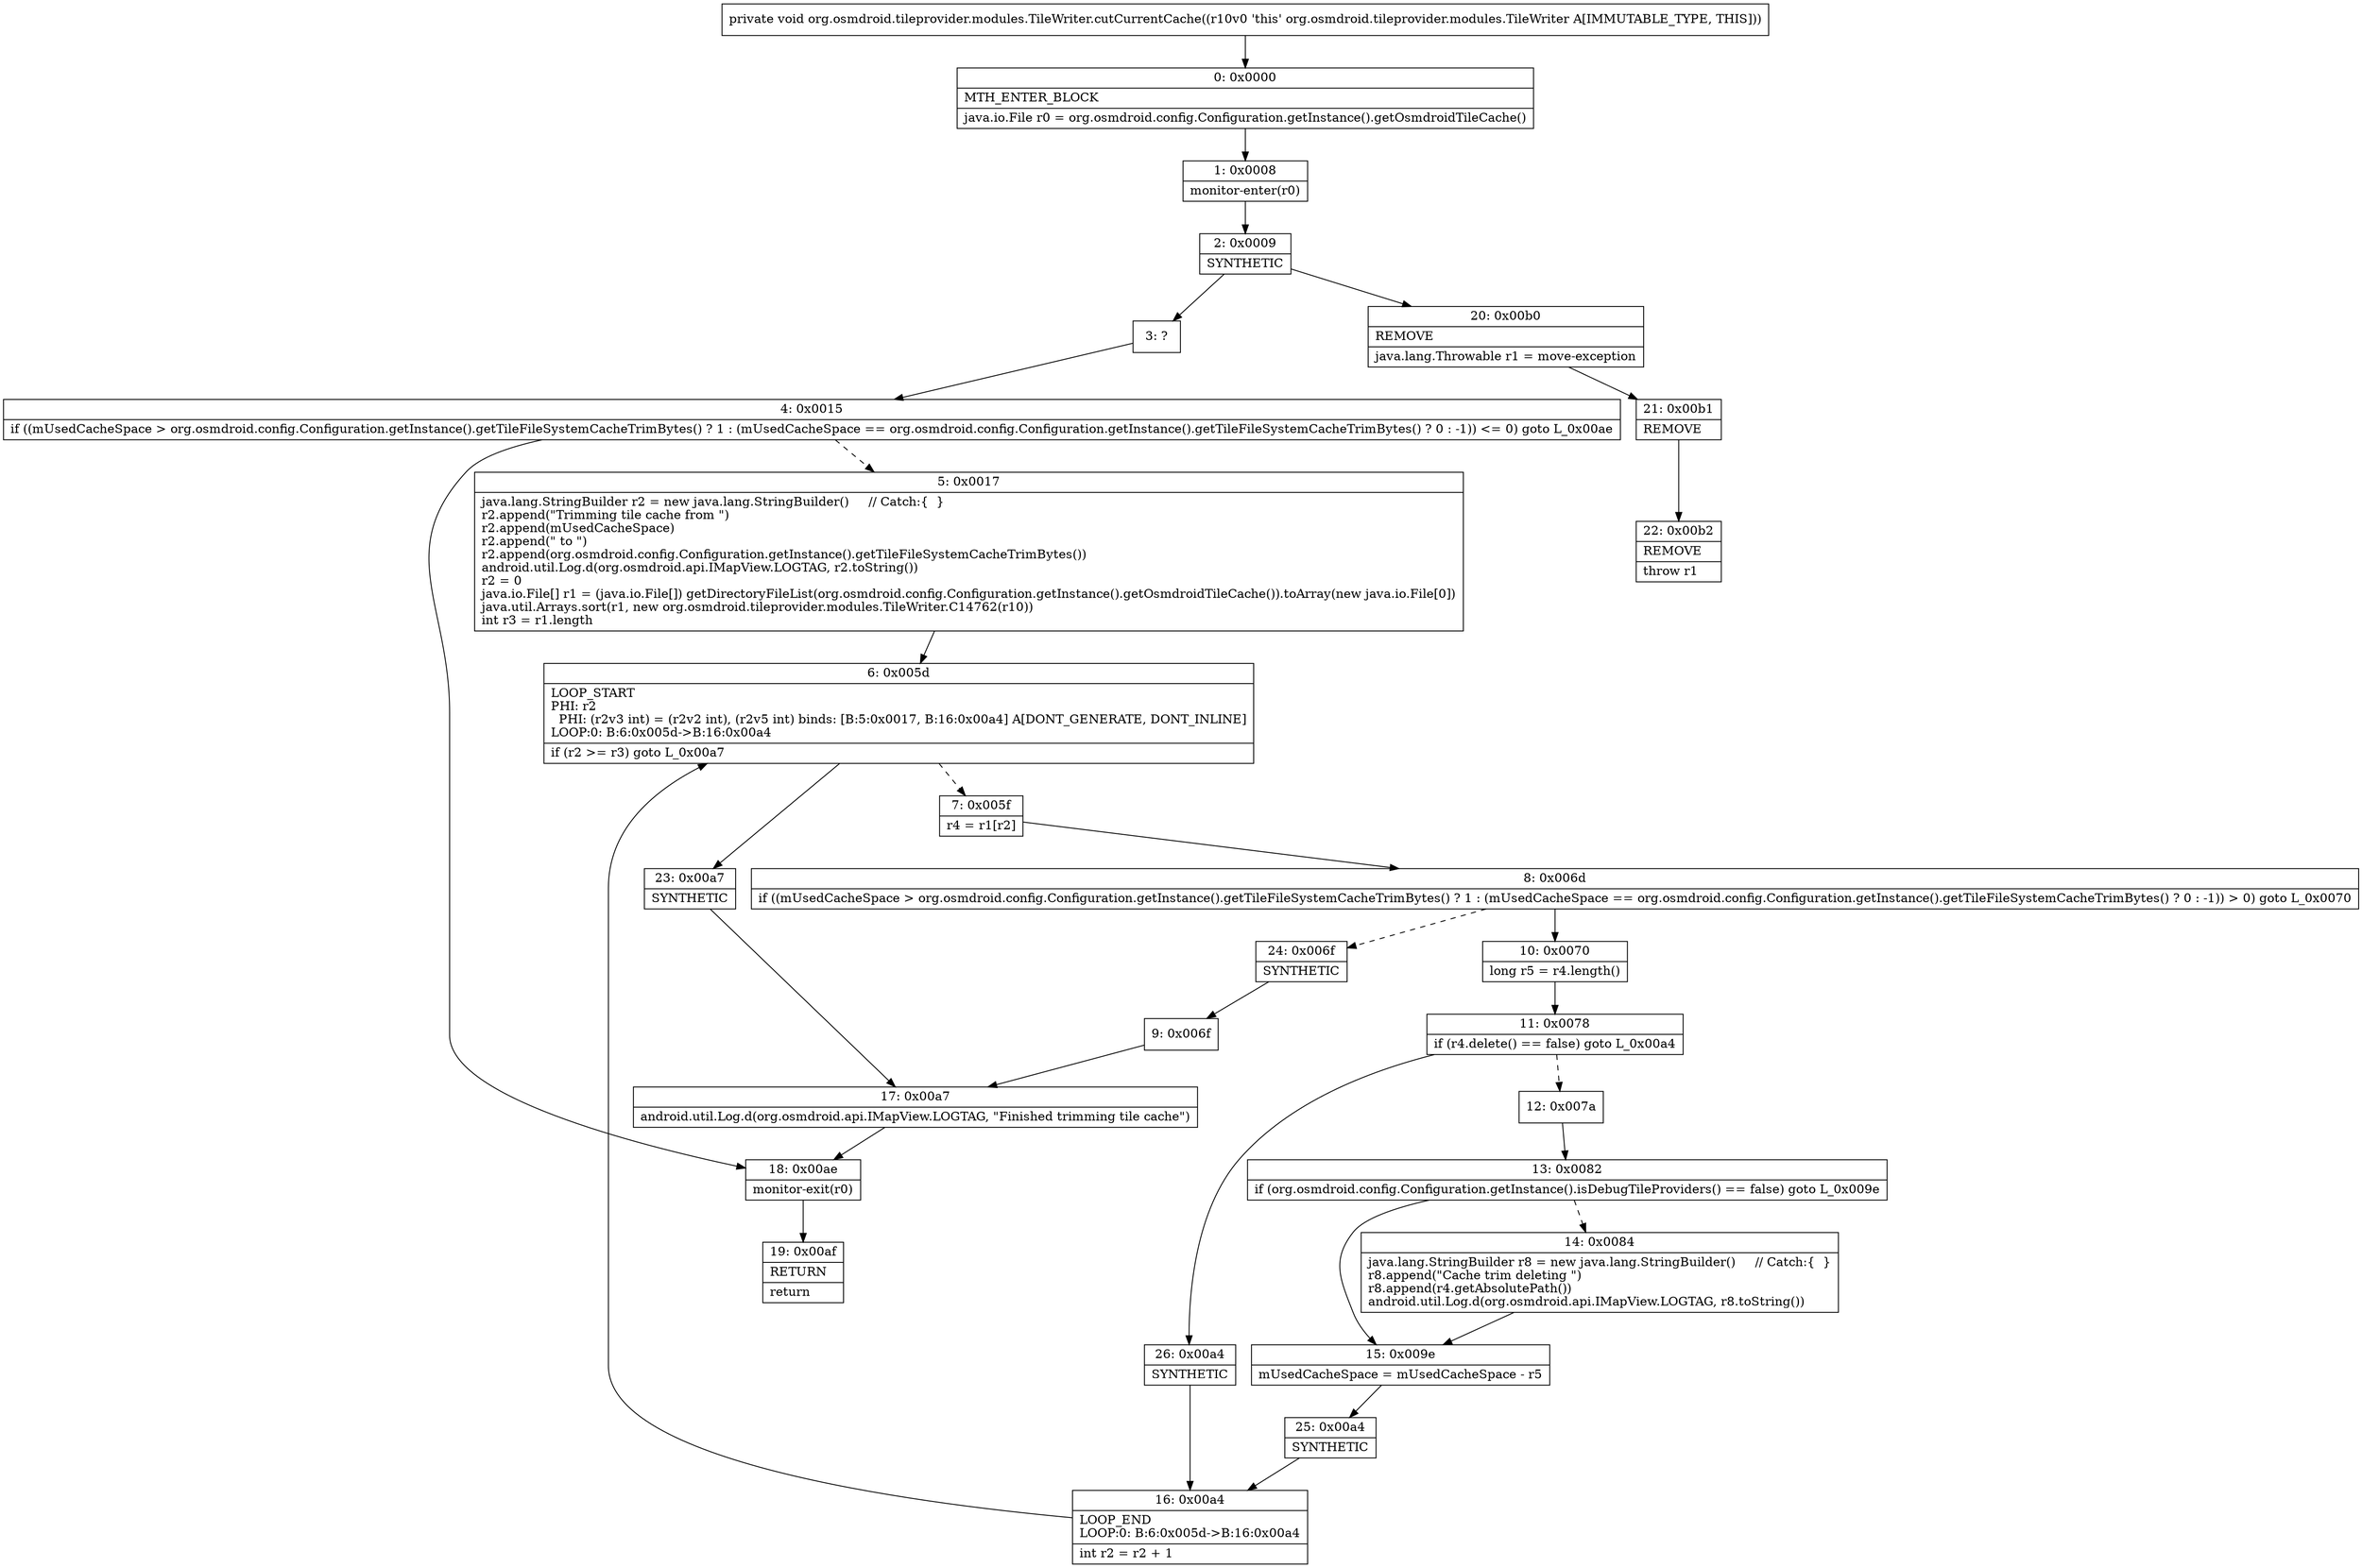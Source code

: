 digraph "CFG fororg.osmdroid.tileprovider.modules.TileWriter.cutCurrentCache()V" {
Node_0 [shape=record,label="{0\:\ 0x0000|MTH_ENTER_BLOCK\l|java.io.File r0 = org.osmdroid.config.Configuration.getInstance().getOsmdroidTileCache()\l}"];
Node_1 [shape=record,label="{1\:\ 0x0008|monitor\-enter(r0)\l}"];
Node_2 [shape=record,label="{2\:\ 0x0009|SYNTHETIC\l}"];
Node_3 [shape=record,label="{3\:\ ?}"];
Node_4 [shape=record,label="{4\:\ 0x0015|if ((mUsedCacheSpace \> org.osmdroid.config.Configuration.getInstance().getTileFileSystemCacheTrimBytes() ? 1 : (mUsedCacheSpace == org.osmdroid.config.Configuration.getInstance().getTileFileSystemCacheTrimBytes() ? 0 : \-1)) \<= 0) goto L_0x00ae\l}"];
Node_5 [shape=record,label="{5\:\ 0x0017|java.lang.StringBuilder r2 = new java.lang.StringBuilder()     \/\/ Catch:\{  \}\lr2.append(\"Trimming tile cache from \")\lr2.append(mUsedCacheSpace)\lr2.append(\" to \")\lr2.append(org.osmdroid.config.Configuration.getInstance().getTileFileSystemCacheTrimBytes())\landroid.util.Log.d(org.osmdroid.api.IMapView.LOGTAG, r2.toString())\lr2 = 0\ljava.io.File[] r1 = (java.io.File[]) getDirectoryFileList(org.osmdroid.config.Configuration.getInstance().getOsmdroidTileCache()).toArray(new java.io.File[0])\ljava.util.Arrays.sort(r1, new org.osmdroid.tileprovider.modules.TileWriter.C14762(r10))\lint r3 = r1.length\l}"];
Node_6 [shape=record,label="{6\:\ 0x005d|LOOP_START\lPHI: r2 \l  PHI: (r2v3 int) = (r2v2 int), (r2v5 int) binds: [B:5:0x0017, B:16:0x00a4] A[DONT_GENERATE, DONT_INLINE]\lLOOP:0: B:6:0x005d\-\>B:16:0x00a4\l|if (r2 \>= r3) goto L_0x00a7\l}"];
Node_7 [shape=record,label="{7\:\ 0x005f|r4 = r1[r2]\l}"];
Node_8 [shape=record,label="{8\:\ 0x006d|if ((mUsedCacheSpace \> org.osmdroid.config.Configuration.getInstance().getTileFileSystemCacheTrimBytes() ? 1 : (mUsedCacheSpace == org.osmdroid.config.Configuration.getInstance().getTileFileSystemCacheTrimBytes() ? 0 : \-1)) \> 0) goto L_0x0070\l}"];
Node_9 [shape=record,label="{9\:\ 0x006f}"];
Node_10 [shape=record,label="{10\:\ 0x0070|long r5 = r4.length()\l}"];
Node_11 [shape=record,label="{11\:\ 0x0078|if (r4.delete() == false) goto L_0x00a4\l}"];
Node_12 [shape=record,label="{12\:\ 0x007a}"];
Node_13 [shape=record,label="{13\:\ 0x0082|if (org.osmdroid.config.Configuration.getInstance().isDebugTileProviders() == false) goto L_0x009e\l}"];
Node_14 [shape=record,label="{14\:\ 0x0084|java.lang.StringBuilder r8 = new java.lang.StringBuilder()     \/\/ Catch:\{  \}\lr8.append(\"Cache trim deleting \")\lr8.append(r4.getAbsolutePath())\landroid.util.Log.d(org.osmdroid.api.IMapView.LOGTAG, r8.toString())\l}"];
Node_15 [shape=record,label="{15\:\ 0x009e|mUsedCacheSpace = mUsedCacheSpace \- r5\l}"];
Node_16 [shape=record,label="{16\:\ 0x00a4|LOOP_END\lLOOP:0: B:6:0x005d\-\>B:16:0x00a4\l|int r2 = r2 + 1\l}"];
Node_17 [shape=record,label="{17\:\ 0x00a7|android.util.Log.d(org.osmdroid.api.IMapView.LOGTAG, \"Finished trimming tile cache\")\l}"];
Node_18 [shape=record,label="{18\:\ 0x00ae|monitor\-exit(r0)\l}"];
Node_19 [shape=record,label="{19\:\ 0x00af|RETURN\l|return\l}"];
Node_20 [shape=record,label="{20\:\ 0x00b0|REMOVE\l|java.lang.Throwable r1 = move\-exception\l}"];
Node_21 [shape=record,label="{21\:\ 0x00b1|REMOVE\l}"];
Node_22 [shape=record,label="{22\:\ 0x00b2|REMOVE\l|throw r1\l}"];
Node_23 [shape=record,label="{23\:\ 0x00a7|SYNTHETIC\l}"];
Node_24 [shape=record,label="{24\:\ 0x006f|SYNTHETIC\l}"];
Node_25 [shape=record,label="{25\:\ 0x00a4|SYNTHETIC\l}"];
Node_26 [shape=record,label="{26\:\ 0x00a4|SYNTHETIC\l}"];
MethodNode[shape=record,label="{private void org.osmdroid.tileprovider.modules.TileWriter.cutCurrentCache((r10v0 'this' org.osmdroid.tileprovider.modules.TileWriter A[IMMUTABLE_TYPE, THIS])) }"];
MethodNode -> Node_0;
Node_0 -> Node_1;
Node_1 -> Node_2;
Node_2 -> Node_3;
Node_2 -> Node_20;
Node_3 -> Node_4;
Node_4 -> Node_5[style=dashed];
Node_4 -> Node_18;
Node_5 -> Node_6;
Node_6 -> Node_7[style=dashed];
Node_6 -> Node_23;
Node_7 -> Node_8;
Node_8 -> Node_10;
Node_8 -> Node_24[style=dashed];
Node_9 -> Node_17;
Node_10 -> Node_11;
Node_11 -> Node_12[style=dashed];
Node_11 -> Node_26;
Node_12 -> Node_13;
Node_13 -> Node_14[style=dashed];
Node_13 -> Node_15;
Node_14 -> Node_15;
Node_15 -> Node_25;
Node_16 -> Node_6;
Node_17 -> Node_18;
Node_18 -> Node_19;
Node_20 -> Node_21;
Node_21 -> Node_22;
Node_23 -> Node_17;
Node_24 -> Node_9;
Node_25 -> Node_16;
Node_26 -> Node_16;
}

